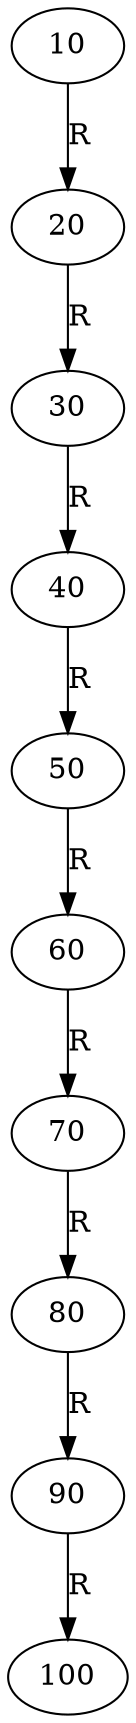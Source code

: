 digraph UnblancedBST{
"10" -> {"20"} [label="R"]
"20" -> {"30"} [label="R"]
"30" -> {"40"} [label="R"]
"40" -> {"50"} [label="R"]
"50" -> {"60"} [label="R"]
"60" -> {"70"} [label="R"]
"70" -> {"80"} [label="R"]
"80" -> {"90"} [label="R"]
"90" -> {"100"} [label="R"]
}
